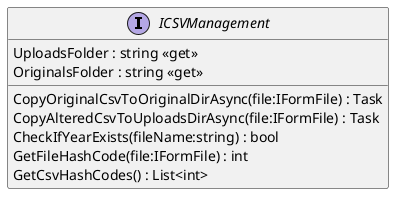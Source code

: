 @startuml
interface ICSVManagement {
    UploadsFolder : string <<get>>
    OriginalsFolder : string <<get>>
    CopyOriginalCsvToOriginalDirAsync(file:IFormFile) : Task
    CopyAlteredCsvToUploadsDirAsync(file:IFormFile) : Task
    CheckIfYearExists(fileName:string) : bool
    GetFileHashCode(file:IFormFile) : int
    GetCsvHashCodes() : List<int>
}
@enduml
